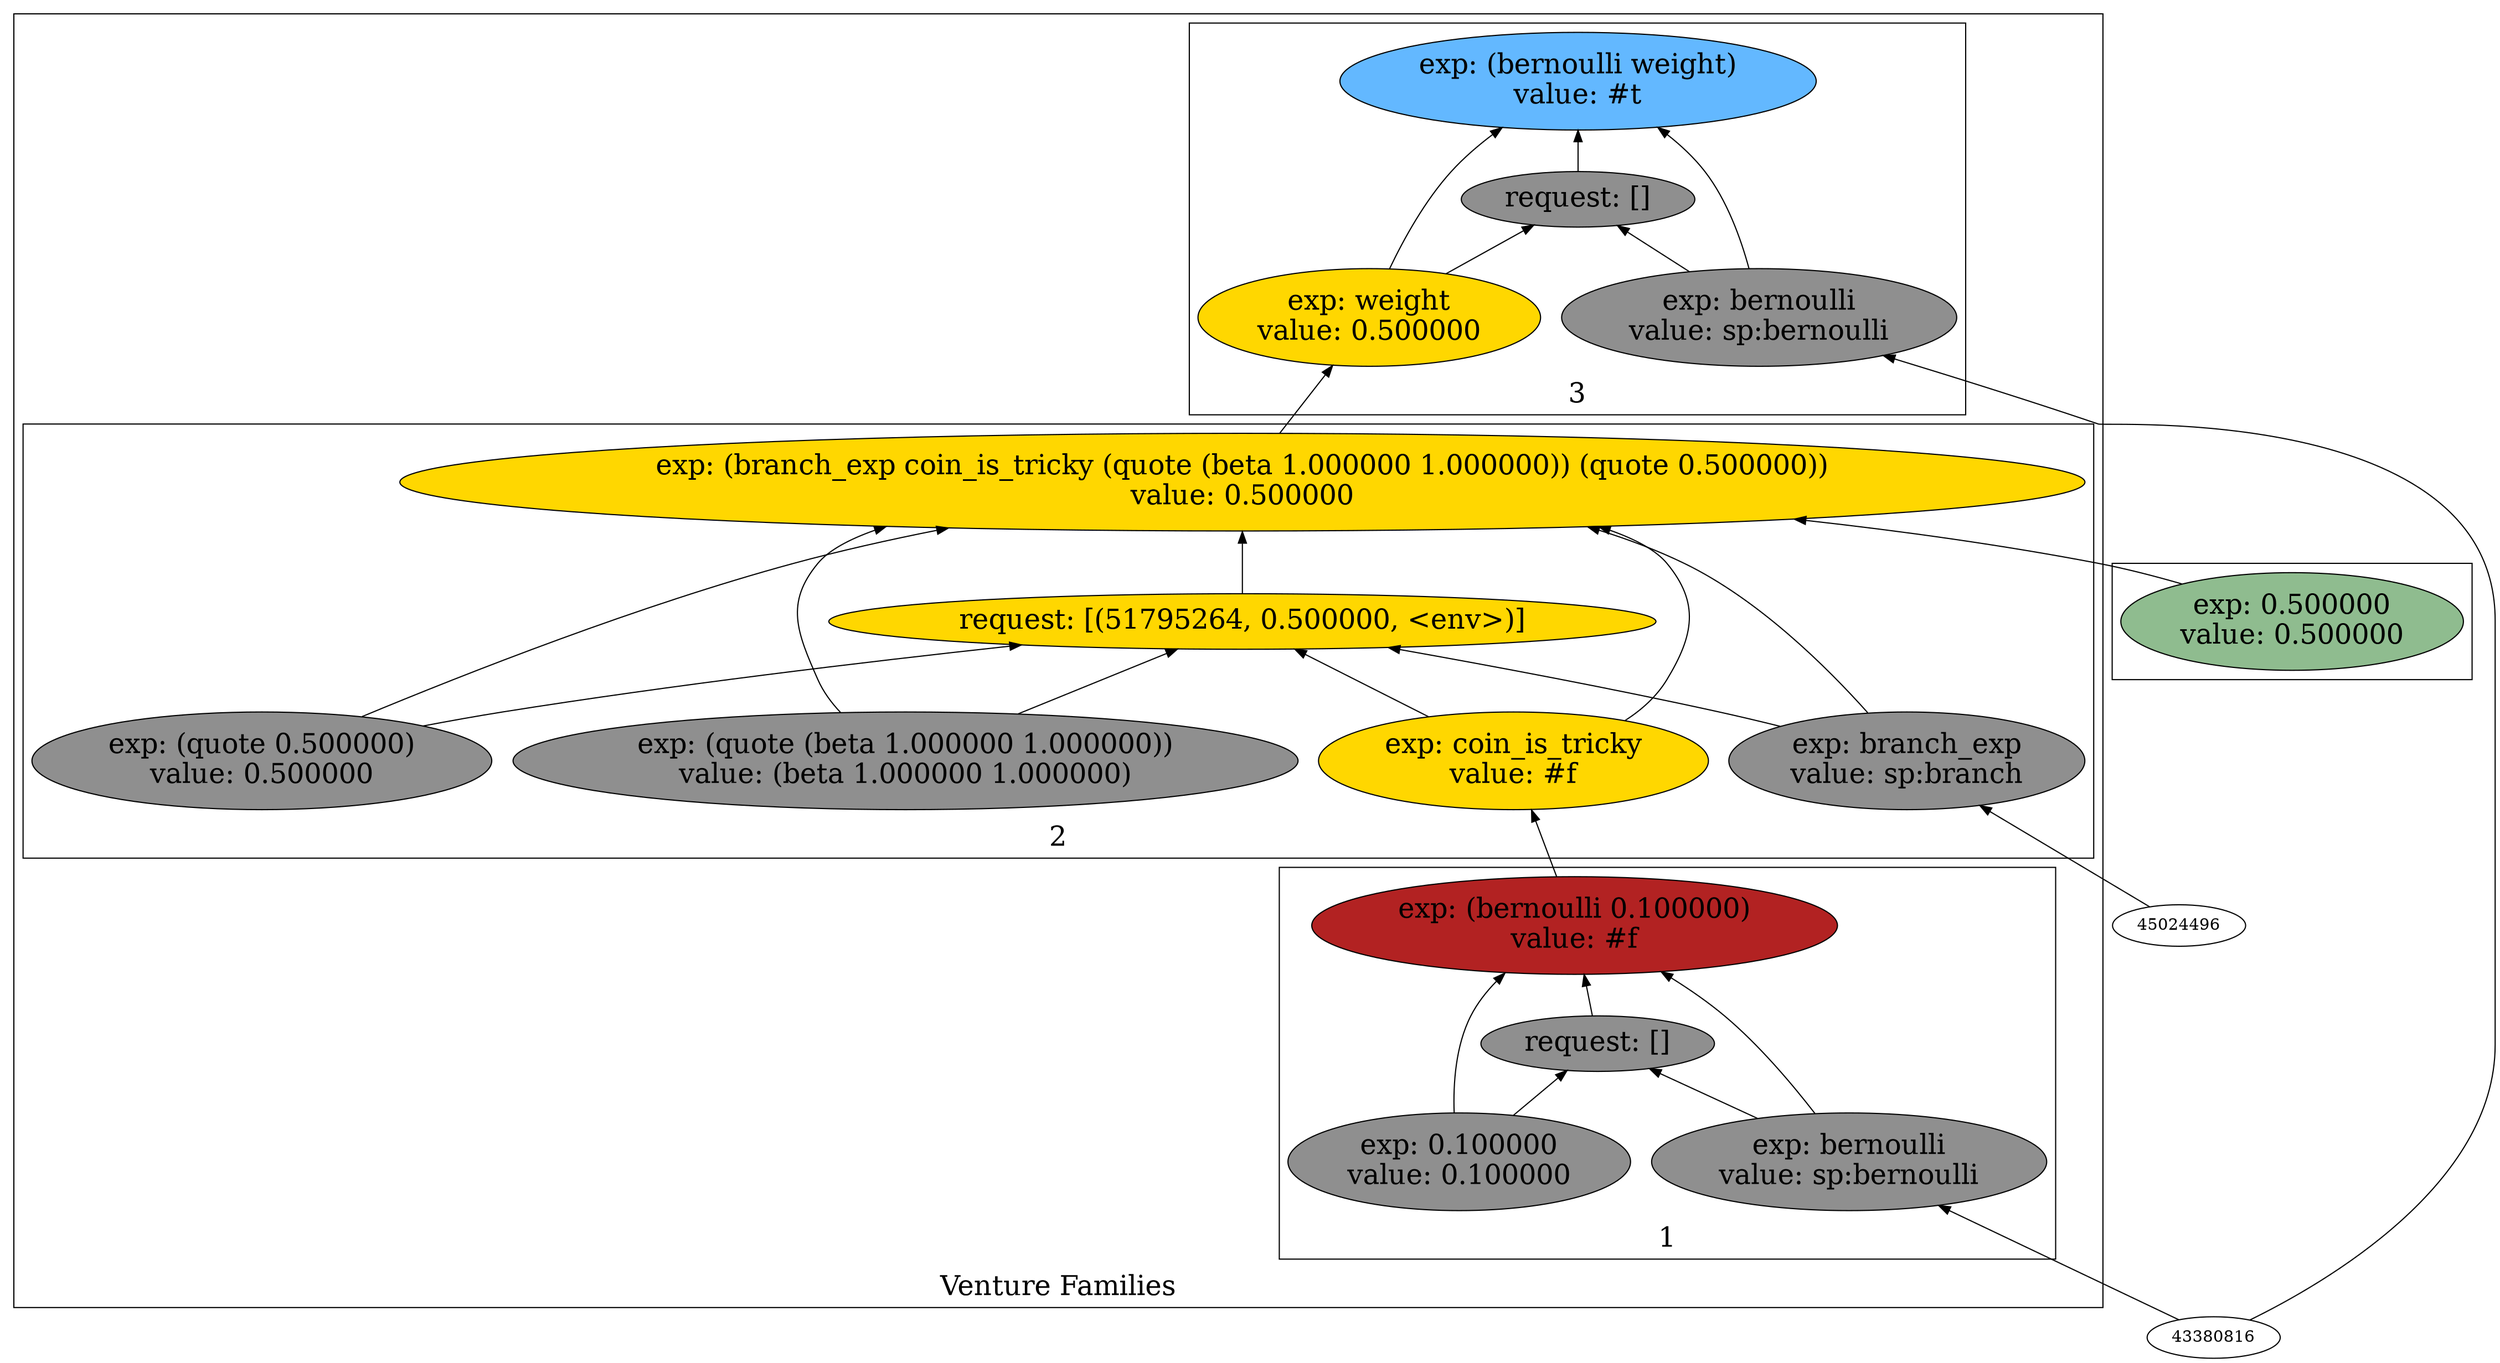 digraph {
rankdir=BT
fontsize=24
subgraph cluster1 {
label="Venture Families"
subgraph cluster2 {
label="1"
"49832560"["fillcolor"="firebrick" "fontsize"="24" "label"="exp: (bernoulli 0.100000)\nvalue: #f" "shape"="ellipse" "style"="filled" ]
"49914976"["fillcolor"="grey56" "fontsize"="24" "label"="request: []" "shape"="ellipse" "style"="filled" ]
"50659200"["fillcolor"="grey56" "fontsize"="24" "label"="exp: bernoulli\nvalue: sp:bernoulli" "shape"="ellipse" "style"="filled" ]
"50696944"["fillcolor"="grey56" "fontsize"="24" "label"="exp: 0.100000\nvalue: 0.100000" "shape"="ellipse" "style"="filled" ]
}

subgraph cluster3 {
label="2"
"51013584"["fillcolor"="gold" "fontsize"="24" "label"="exp: (branch_exp coin_is_tricky (quote (beta 1.000000 1.000000)) (quote 0.500000))\nvalue: 0.500000" "shape"="ellipse" "style"="filled" ]
"51795264"["fillcolor"="gold" "fontsize"="24" "label"="request: [(51795264, 0.500000, <env>)]" "shape"="ellipse" "style"="filled" ]
"51372320"["fillcolor"="grey56" "fontsize"="24" "label"="exp: branch_exp\nvalue: sp:branch" "shape"="ellipse" "style"="filled" ]
"51433840"["fillcolor"="gold" "fontsize"="24" "label"="exp: coin_is_tricky\nvalue: #f" "shape"="ellipse" "style"="filled" ]
"49684960"["fillcolor"="grey56" "fontsize"="24" "label"="exp: (quote (beta 1.000000 1.000000))\nvalue: (beta 1.000000 1.000000)" "shape"="ellipse" "style"="filled" ]
"43408464"["fillcolor"="grey56" "fontsize"="24" "label"="exp: (quote 0.500000)\nvalue: 0.500000" "shape"="ellipse" "style"="filled" ]
}

subgraph cluster4 {
label="3"
"50507904"["fillcolor"="steelblue1" "fontsize"="24" "label"="exp: (bernoulli weight)\nvalue: #t" "shape"="ellipse" "style"="filled" ]
"50209568"["fillcolor"="grey56" "fontsize"="24" "label"="request: []" "shape"="ellipse" "style"="filled" ]
"50559104"["fillcolor"="grey56" "fontsize"="24" "label"="exp: bernoulli\nvalue: sp:bernoulli" "shape"="ellipse" "style"="filled" ]
"50595280"["fillcolor"="gold" "fontsize"="24" "label"="exp: weight\nvalue: 0.500000" "shape"="ellipse" "style"="filled" ]
}

}

subgraph cluster5 {
label=""
"49961600"["fillcolor"="darkseagreen" "fontsize"="24" "label"="exp: 0.500000\nvalue: 0.500000" "shape"="ellipse" "style"="filled" ]
}

"50659200" -> "49832560"["arrowhead"="normal" "color"="black" "style"="solid" ]
"50659200" -> "49914976"["arrowhead"="normal" "color"="black" "style"="solid" ]
"43380816" -> "50659200"["arrowhead"="normal" "color"="black" "style"="solid" ]
"50696944" -> "49832560"["arrowhead"="normal" "color"="black" "style"="solid" ]
"50696944" -> "49914976"["arrowhead"="normal" "color"="black" "style"="solid" ]
"49914976" -> "49832560"["arrowhead"="normal" "color"="black" "style"="solid" ]
"50559104" -> "50507904"["arrowhead"="normal" "color"="black" "style"="solid" ]
"50559104" -> "50209568"["arrowhead"="normal" "color"="black" "style"="solid" ]
"43380816" -> "50559104"["arrowhead"="normal" "color"="black" "style"="solid" ]
"50595280" -> "50507904"["arrowhead"="normal" "color"="black" "style"="solid" ]
"50595280" -> "50209568"["arrowhead"="normal" "color"="black" "style"="solid" ]
"51013584" -> "50595280"["arrowhead"="normal" "color"="black" "style"="solid" ]
"50209568" -> "50507904"["arrowhead"="normal" "color"="black" "style"="solid" ]
"51372320" -> "51013584"["arrowhead"="normal" "color"="black" "style"="solid" ]
"51372320" -> "51795264"["arrowhead"="normal" "color"="black" "style"="solid" ]
"45024496" -> "51372320"["arrowhead"="normal" "color"="black" "style"="solid" ]
"51433840" -> "51013584"["arrowhead"="normal" "color"="black" "style"="solid" ]
"51433840" -> "51795264"["arrowhead"="normal" "color"="black" "style"="solid" ]
"49832560" -> "51433840"["arrowhead"="normal" "color"="black" "style"="solid" ]
"49684960" -> "51013584"["arrowhead"="normal" "color"="black" "style"="solid" ]
"49684960" -> "51795264"["arrowhead"="normal" "color"="black" "style"="solid" ]
"43408464" -> "51013584"["arrowhead"="normal" "color"="black" "style"="solid" ]
"43408464" -> "51795264"["arrowhead"="normal" "color"="black" "style"="solid" ]
"51795264" -> "51013584"["arrowhead"="normal" "color"="black" "style"="solid" ]
"49961600" -> "51013584"["arrowhead"="normal" "color"="black" "style"="solid" ]

}